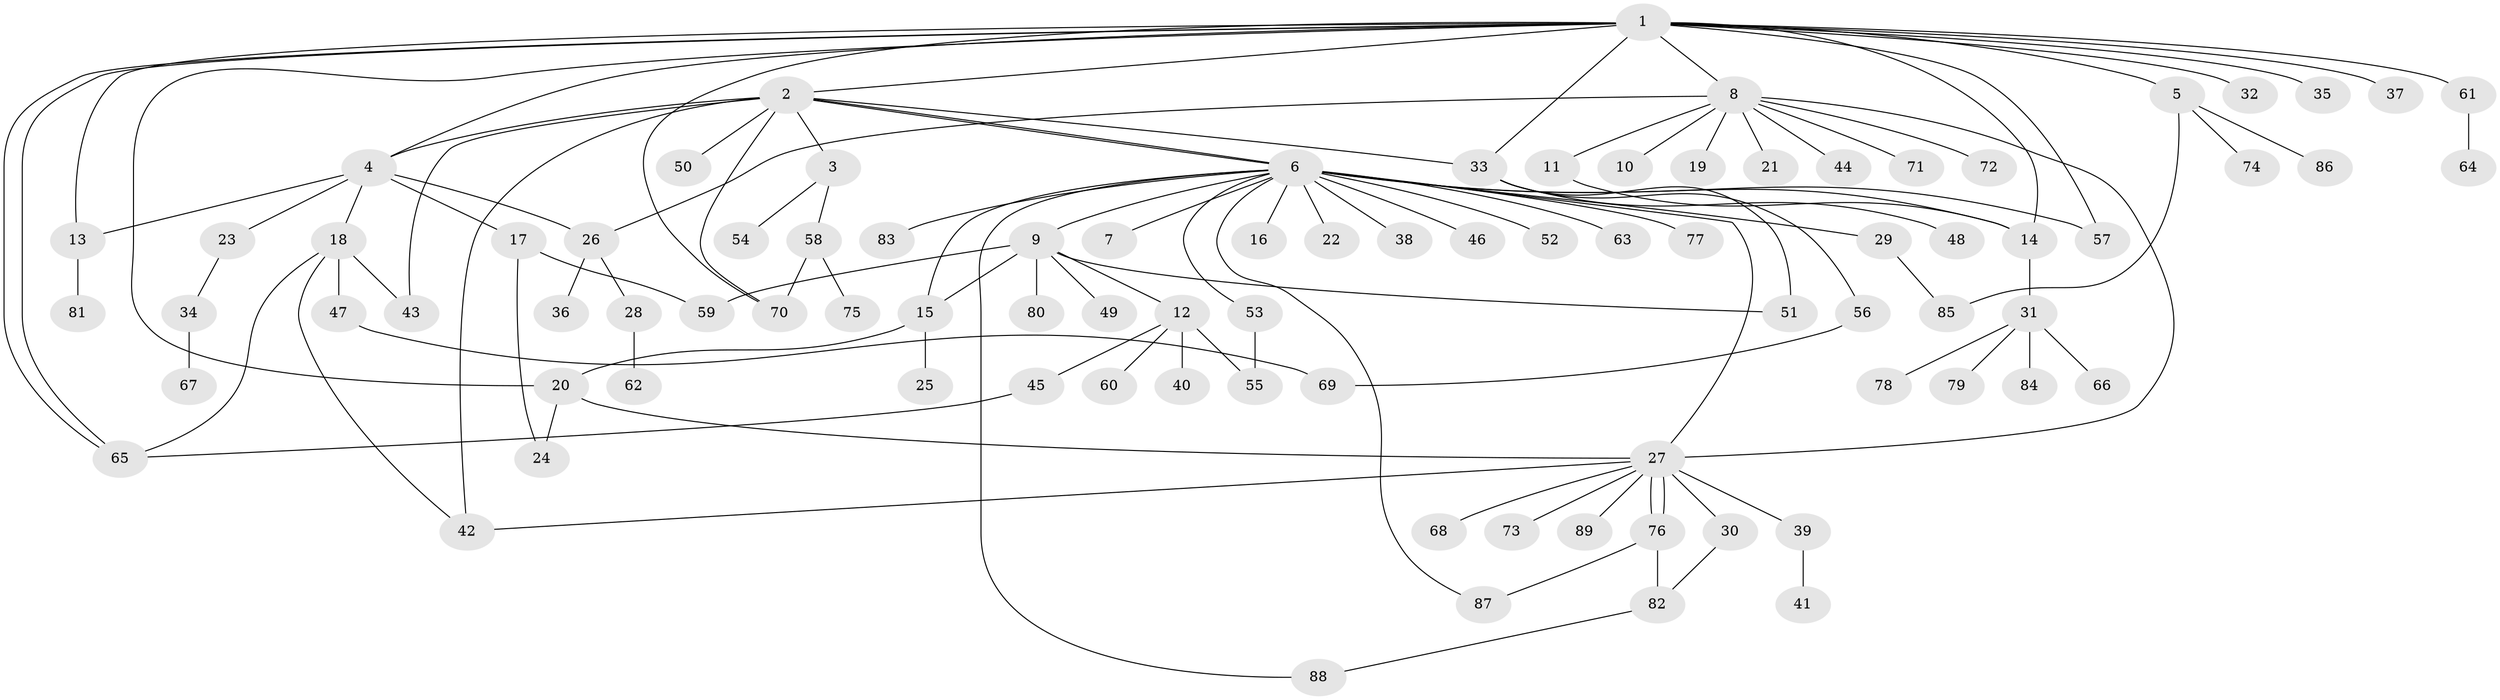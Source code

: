 // coarse degree distribution, {15: 0.014492753623188406, 25: 0.014492753623188406, 2: 0.2028985507246377, 9: 0.028985507246376812, 3: 0.08695652173913043, 1: 0.5217391304347826, 8: 0.014492753623188406, 4: 0.07246376811594203, 5: 0.028985507246376812, 12: 0.014492753623188406}
// Generated by graph-tools (version 1.1) at 2025/51/02/27/25 19:51:58]
// undirected, 89 vertices, 118 edges
graph export_dot {
graph [start="1"]
  node [color=gray90,style=filled];
  1;
  2;
  3;
  4;
  5;
  6;
  7;
  8;
  9;
  10;
  11;
  12;
  13;
  14;
  15;
  16;
  17;
  18;
  19;
  20;
  21;
  22;
  23;
  24;
  25;
  26;
  27;
  28;
  29;
  30;
  31;
  32;
  33;
  34;
  35;
  36;
  37;
  38;
  39;
  40;
  41;
  42;
  43;
  44;
  45;
  46;
  47;
  48;
  49;
  50;
  51;
  52;
  53;
  54;
  55;
  56;
  57;
  58;
  59;
  60;
  61;
  62;
  63;
  64;
  65;
  66;
  67;
  68;
  69;
  70;
  71;
  72;
  73;
  74;
  75;
  76;
  77;
  78;
  79;
  80;
  81;
  82;
  83;
  84;
  85;
  86;
  87;
  88;
  89;
  1 -- 2;
  1 -- 4;
  1 -- 5;
  1 -- 8;
  1 -- 13;
  1 -- 14;
  1 -- 20;
  1 -- 32;
  1 -- 33;
  1 -- 35;
  1 -- 37;
  1 -- 57;
  1 -- 61;
  1 -- 65;
  1 -- 65;
  1 -- 70;
  2 -- 3;
  2 -- 4;
  2 -- 6;
  2 -- 6;
  2 -- 33;
  2 -- 42;
  2 -- 43;
  2 -- 50;
  2 -- 70;
  3 -- 54;
  3 -- 58;
  4 -- 13;
  4 -- 17;
  4 -- 18;
  4 -- 23;
  4 -- 26;
  5 -- 74;
  5 -- 85;
  5 -- 86;
  6 -- 7;
  6 -- 9;
  6 -- 14;
  6 -- 15;
  6 -- 16;
  6 -- 22;
  6 -- 27;
  6 -- 29;
  6 -- 38;
  6 -- 46;
  6 -- 52;
  6 -- 53;
  6 -- 57;
  6 -- 63;
  6 -- 77;
  6 -- 83;
  6 -- 87;
  6 -- 88;
  8 -- 10;
  8 -- 11;
  8 -- 19;
  8 -- 21;
  8 -- 26;
  8 -- 27;
  8 -- 44;
  8 -- 71;
  8 -- 72;
  9 -- 12;
  9 -- 15;
  9 -- 49;
  9 -- 51;
  9 -- 59;
  9 -- 80;
  11 -- 14;
  12 -- 40;
  12 -- 45;
  12 -- 55;
  12 -- 60;
  13 -- 81;
  14 -- 31;
  15 -- 20;
  15 -- 25;
  17 -- 24;
  17 -- 59;
  18 -- 42;
  18 -- 43;
  18 -- 47;
  18 -- 65;
  20 -- 24;
  20 -- 27;
  23 -- 34;
  26 -- 28;
  26 -- 36;
  27 -- 30;
  27 -- 39;
  27 -- 42;
  27 -- 68;
  27 -- 73;
  27 -- 76;
  27 -- 76;
  27 -- 89;
  28 -- 62;
  29 -- 85;
  30 -- 82;
  31 -- 66;
  31 -- 78;
  31 -- 79;
  31 -- 84;
  33 -- 48;
  33 -- 51;
  33 -- 56;
  34 -- 67;
  39 -- 41;
  45 -- 65;
  47 -- 69;
  53 -- 55;
  56 -- 69;
  58 -- 70;
  58 -- 75;
  61 -- 64;
  76 -- 82;
  76 -- 87;
  82 -- 88;
}
